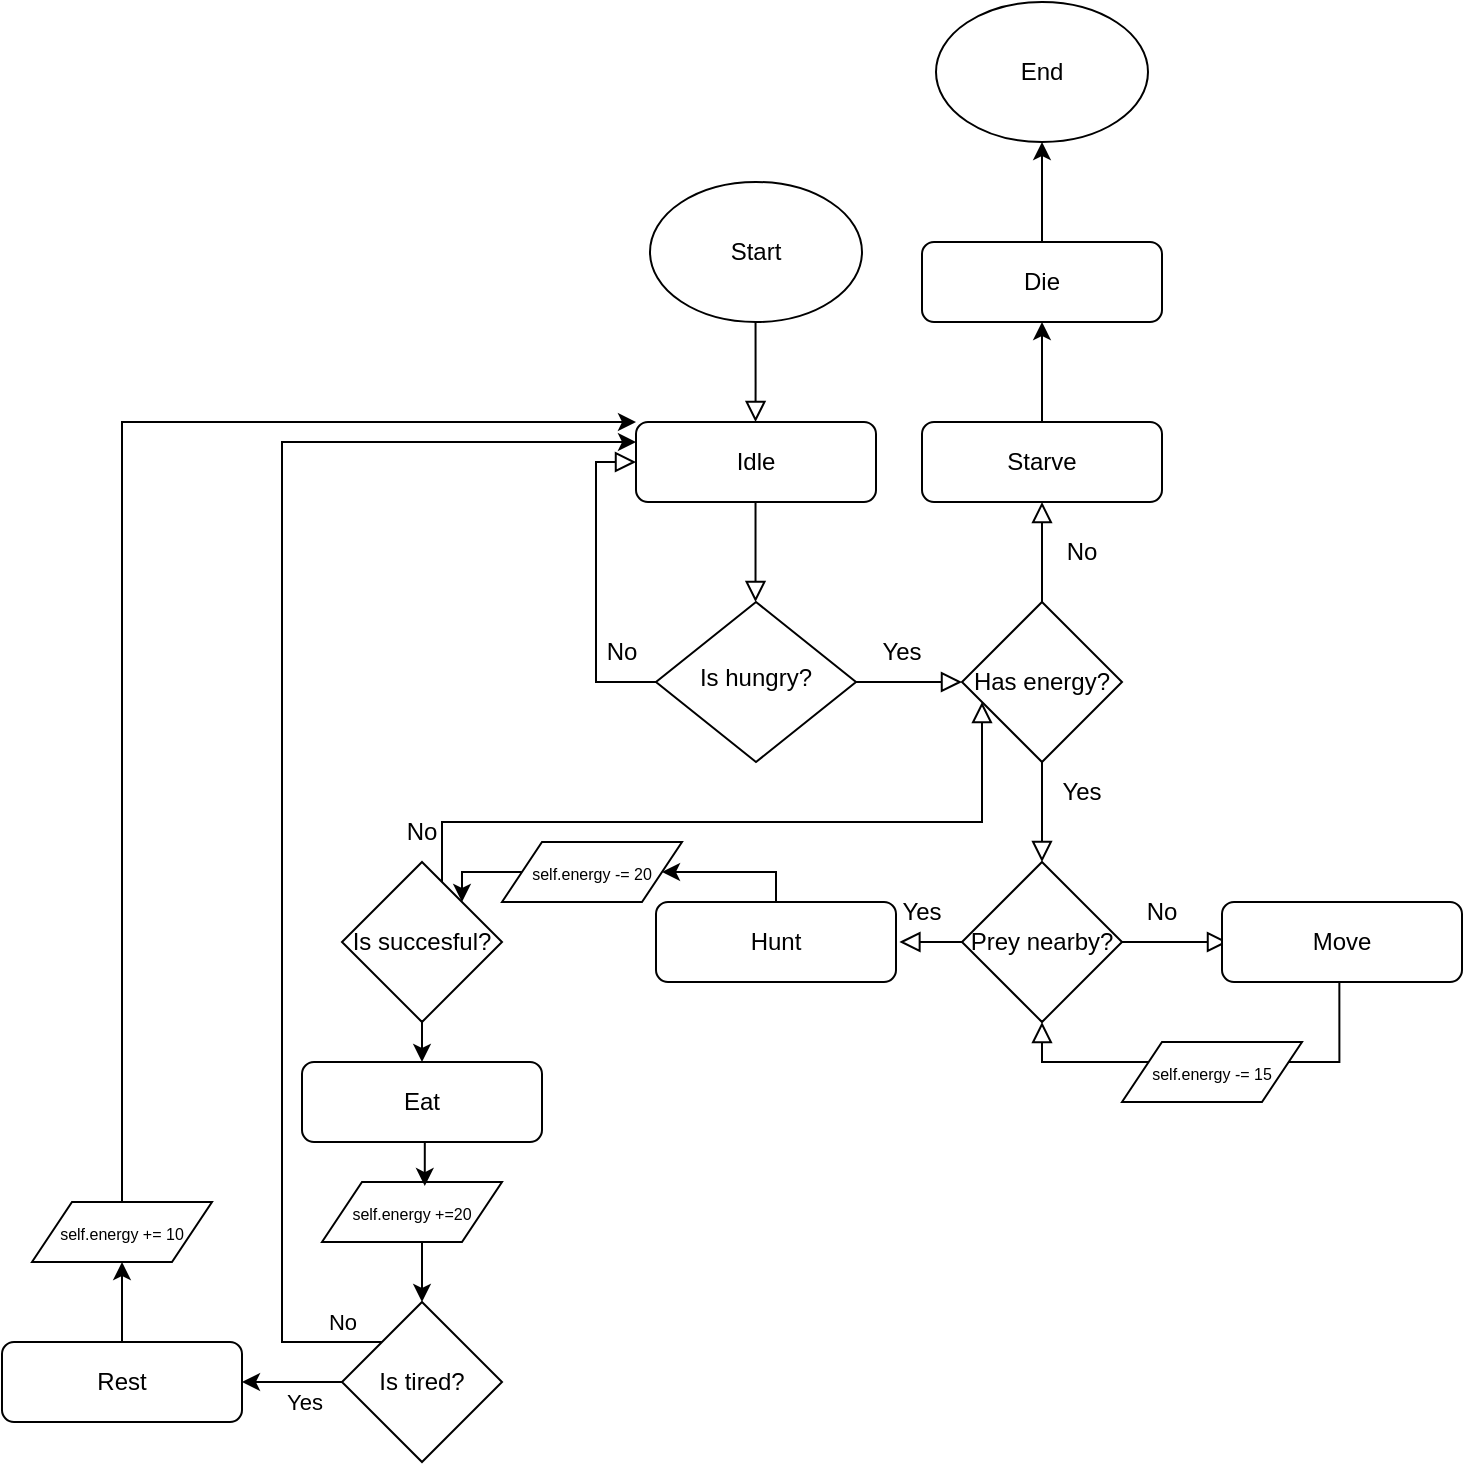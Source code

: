 <mxfile version="24.1.0" type="github">
  <diagram id="C5RBs43oDa-KdzZeNtuy" name="Page-1">
    <mxGraphModel dx="882" dy="1607" grid="1" gridSize="10" guides="1" tooltips="1" connect="1" arrows="1" fold="1" page="1" pageScale="1" pageWidth="827" pageHeight="1169" math="0" shadow="0">
      <root>
        <mxCell id="WIyWlLk6GJQsqaUBKTNV-0" />
        <mxCell id="WIyWlLk6GJQsqaUBKTNV-1" parent="WIyWlLk6GJQsqaUBKTNV-0" />
        <mxCell id="gS6Oala8xvdT10nPS12B-0" value="" style="ellipse;whiteSpace=wrap;html=1;" vertex="1" parent="WIyWlLk6GJQsqaUBKTNV-1">
          <mxGeometry x="354" y="-70" width="106" height="70" as="geometry" />
        </mxCell>
        <mxCell id="gS6Oala8xvdT10nPS12B-1" value="Start" style="text;html=1;align=center;verticalAlign=middle;whiteSpace=wrap;rounded=0;" vertex="1" parent="WIyWlLk6GJQsqaUBKTNV-1">
          <mxGeometry x="379" y="-50" width="56" height="30" as="geometry" />
        </mxCell>
        <mxCell id="gS6Oala8xvdT10nPS12B-2" value="Idle" style="rounded=1;whiteSpace=wrap;html=1;fontSize=12;glass=0;strokeWidth=1;shadow=0;" vertex="1" parent="WIyWlLk6GJQsqaUBKTNV-1">
          <mxGeometry x="347" y="50" width="120" height="40" as="geometry" />
        </mxCell>
        <mxCell id="gS6Oala8xvdT10nPS12B-4" value="Is hungry?" style="rhombus;whiteSpace=wrap;html=1;shadow=0;fontFamily=Helvetica;fontSize=12;align=center;strokeWidth=1;spacing=6;spacingTop=-4;" vertex="1" parent="WIyWlLk6GJQsqaUBKTNV-1">
          <mxGeometry x="357" y="140" width="100" height="80" as="geometry" />
        </mxCell>
        <mxCell id="gS6Oala8xvdT10nPS12B-5" value="" style="rounded=0;html=1;jettySize=auto;orthogonalLoop=1;fontSize=11;endArrow=block;endFill=0;endSize=8;strokeWidth=1;shadow=0;labelBackgroundColor=none;edgeStyle=orthogonalEdgeStyle;" edge="1" parent="WIyWlLk6GJQsqaUBKTNV-1">
          <mxGeometry relative="1" as="geometry">
            <mxPoint x="406.77" as="sourcePoint" />
            <mxPoint x="406.77" y="50" as="targetPoint" />
            <Array as="points">
              <mxPoint x="407" y="30" />
              <mxPoint x="407" y="30" />
            </Array>
          </mxGeometry>
        </mxCell>
        <mxCell id="gS6Oala8xvdT10nPS12B-6" value="" style="rounded=0;html=1;jettySize=auto;orthogonalLoop=1;fontSize=11;endArrow=block;endFill=0;endSize=8;strokeWidth=1;shadow=0;labelBackgroundColor=none;edgeStyle=orthogonalEdgeStyle;" edge="1" parent="WIyWlLk6GJQsqaUBKTNV-1">
          <mxGeometry relative="1" as="geometry">
            <mxPoint x="406.76" y="90" as="sourcePoint" />
            <mxPoint x="406.76" y="140" as="targetPoint" />
          </mxGeometry>
        </mxCell>
        <mxCell id="gS6Oala8xvdT10nPS12B-7" value="" style="rounded=0;html=1;jettySize=auto;orthogonalLoop=1;fontSize=11;endArrow=block;endFill=0;endSize=8;strokeWidth=1;shadow=0;labelBackgroundColor=none;edgeStyle=orthogonalEdgeStyle;entryX=0;entryY=0.5;entryDx=0;entryDy=0;exitX=0;exitY=0.5;exitDx=0;exitDy=0;" edge="1" parent="WIyWlLk6GJQsqaUBKTNV-1" source="gS6Oala8xvdT10nPS12B-4" target="gS6Oala8xvdT10nPS12B-2">
          <mxGeometry relative="1" as="geometry">
            <mxPoint x="280" y="20" as="sourcePoint" />
            <mxPoint x="280" y="70" as="targetPoint" />
          </mxGeometry>
        </mxCell>
        <mxCell id="gS6Oala8xvdT10nPS12B-8" value="No" style="text;html=1;align=center;verticalAlign=middle;whiteSpace=wrap;rounded=0;" vertex="1" parent="WIyWlLk6GJQsqaUBKTNV-1">
          <mxGeometry x="310" y="150" width="60" height="30" as="geometry" />
        </mxCell>
        <mxCell id="gS6Oala8xvdT10nPS12B-9" value="Has energy?" style="rhombus;whiteSpace=wrap;html=1;" vertex="1" parent="WIyWlLk6GJQsqaUBKTNV-1">
          <mxGeometry x="510" y="140" width="80" height="80" as="geometry" />
        </mxCell>
        <mxCell id="gS6Oala8xvdT10nPS12B-10" value="" style="rounded=0;html=1;jettySize=auto;orthogonalLoop=1;fontSize=11;endArrow=block;endFill=0;endSize=8;strokeWidth=1;shadow=0;labelBackgroundColor=none;edgeStyle=orthogonalEdgeStyle;" edge="1" parent="WIyWlLk6GJQsqaUBKTNV-1">
          <mxGeometry relative="1" as="geometry">
            <mxPoint x="457" y="180" as="sourcePoint" />
            <mxPoint x="510" y="180" as="targetPoint" />
            <Array as="points">
              <mxPoint x="457" y="180" />
            </Array>
          </mxGeometry>
        </mxCell>
        <mxCell id="gS6Oala8xvdT10nPS12B-12" value="Yes" style="text;html=1;align=center;verticalAlign=middle;whiteSpace=wrap;rounded=0;" vertex="1" parent="WIyWlLk6GJQsqaUBKTNV-1">
          <mxGeometry x="450" y="150" width="60" height="30" as="geometry" />
        </mxCell>
        <mxCell id="gS6Oala8xvdT10nPS12B-55" style="edgeStyle=orthogonalEdgeStyle;rounded=0;orthogonalLoop=1;jettySize=auto;html=1;exitX=0.5;exitY=0;exitDx=0;exitDy=0;entryX=0.5;entryY=1;entryDx=0;entryDy=0;" edge="1" parent="WIyWlLk6GJQsqaUBKTNV-1" source="gS6Oala8xvdT10nPS12B-14" target="gS6Oala8xvdT10nPS12B-54">
          <mxGeometry relative="1" as="geometry" />
        </mxCell>
        <mxCell id="gS6Oala8xvdT10nPS12B-14" value="Starve" style="rounded=1;whiteSpace=wrap;html=1;fontSize=12;glass=0;strokeWidth=1;shadow=0;" vertex="1" parent="WIyWlLk6GJQsqaUBKTNV-1">
          <mxGeometry x="490" y="50" width="120" height="40" as="geometry" />
        </mxCell>
        <mxCell id="gS6Oala8xvdT10nPS12B-15" value="" style="rounded=0;html=1;jettySize=auto;orthogonalLoop=1;fontSize=11;endArrow=block;endFill=0;endSize=8;strokeWidth=1;shadow=0;labelBackgroundColor=none;edgeStyle=orthogonalEdgeStyle;entryX=0.5;entryY=1;entryDx=0;entryDy=0;exitX=0.5;exitY=0;exitDx=0;exitDy=0;" edge="1" parent="WIyWlLk6GJQsqaUBKTNV-1" source="gS6Oala8xvdT10nPS12B-9" target="gS6Oala8xvdT10nPS12B-14">
          <mxGeometry relative="1" as="geometry">
            <mxPoint x="549.81" y="90" as="sourcePoint" />
            <mxPoint x="549.81" y="140" as="targetPoint" />
          </mxGeometry>
        </mxCell>
        <mxCell id="gS6Oala8xvdT10nPS12B-16" value="No" style="text;html=1;align=center;verticalAlign=middle;whiteSpace=wrap;rounded=0;" vertex="1" parent="WIyWlLk6GJQsqaUBKTNV-1">
          <mxGeometry x="540" y="100" width="60" height="30" as="geometry" />
        </mxCell>
        <mxCell id="gS6Oala8xvdT10nPS12B-61" style="edgeStyle=orthogonalEdgeStyle;rounded=0;orthogonalLoop=1;jettySize=auto;html=1;exitX=0.5;exitY=0;exitDx=0;exitDy=0;entryX=1;entryY=0.5;entryDx=0;entryDy=0;" edge="1" parent="WIyWlLk6GJQsqaUBKTNV-1" source="gS6Oala8xvdT10nPS12B-17" target="gS6Oala8xvdT10nPS12B-59">
          <mxGeometry relative="1" as="geometry">
            <Array as="points">
              <mxPoint x="417" y="275" />
            </Array>
          </mxGeometry>
        </mxCell>
        <mxCell id="gS6Oala8xvdT10nPS12B-17" value="Hunt" style="rounded=1;whiteSpace=wrap;html=1;fontSize=12;glass=0;strokeWidth=1;shadow=0;" vertex="1" parent="WIyWlLk6GJQsqaUBKTNV-1">
          <mxGeometry x="357" y="290" width="120" height="40" as="geometry" />
        </mxCell>
        <mxCell id="gS6Oala8xvdT10nPS12B-20" value="Prey nearby?" style="rhombus;whiteSpace=wrap;html=1;" vertex="1" parent="WIyWlLk6GJQsqaUBKTNV-1">
          <mxGeometry x="510" y="270" width="80" height="80" as="geometry" />
        </mxCell>
        <mxCell id="gS6Oala8xvdT10nPS12B-21" value="" style="rounded=0;html=1;jettySize=auto;orthogonalLoop=1;fontSize=11;endArrow=block;endFill=0;endSize=8;strokeWidth=1;shadow=0;labelBackgroundColor=none;edgeStyle=orthogonalEdgeStyle;entryX=0.5;entryY=0;entryDx=0;entryDy=0;" edge="1" parent="WIyWlLk6GJQsqaUBKTNV-1" target="gS6Oala8xvdT10nPS12B-20">
          <mxGeometry relative="1" as="geometry">
            <mxPoint x="550" y="220" as="sourcePoint" />
            <mxPoint x="600" y="220" as="targetPoint" />
            <Array as="points">
              <mxPoint x="550" y="220" />
            </Array>
          </mxGeometry>
        </mxCell>
        <mxCell id="gS6Oala8xvdT10nPS12B-22" value="" style="rounded=0;html=1;jettySize=auto;orthogonalLoop=1;fontSize=11;endArrow=block;endFill=0;endSize=8;strokeWidth=1;shadow=0;labelBackgroundColor=none;edgeStyle=orthogonalEdgeStyle;exitX=0;exitY=0.5;exitDx=0;exitDy=0;entryX=0.311;entryY=0.973;entryDx=0;entryDy=0;entryPerimeter=0;" edge="1" parent="WIyWlLk6GJQsqaUBKTNV-1" source="gS6Oala8xvdT10nPS12B-20" target="gS6Oala8xvdT10nPS12B-23">
          <mxGeometry relative="1" as="geometry">
            <mxPoint x="500" y="330" as="sourcePoint" />
            <mxPoint x="460" y="310" as="targetPoint" />
            <Array as="points" />
          </mxGeometry>
        </mxCell>
        <mxCell id="gS6Oala8xvdT10nPS12B-23" value="Yes" style="text;html=1;align=center;verticalAlign=middle;whiteSpace=wrap;rounded=0;" vertex="1" parent="WIyWlLk6GJQsqaUBKTNV-1">
          <mxGeometry x="460" y="280" width="60" height="30" as="geometry" />
        </mxCell>
        <mxCell id="gS6Oala8xvdT10nPS12B-24" value="" style="rounded=0;html=1;jettySize=auto;orthogonalLoop=1;fontSize=11;endArrow=block;endFill=0;endSize=8;strokeWidth=1;shadow=0;labelBackgroundColor=none;edgeStyle=orthogonalEdgeStyle;" edge="1" parent="WIyWlLk6GJQsqaUBKTNV-1">
          <mxGeometry relative="1" as="geometry">
            <mxPoint x="590" y="310" as="sourcePoint" />
            <mxPoint x="643" y="310" as="targetPoint" />
            <Array as="points">
              <mxPoint x="590" y="310" />
            </Array>
          </mxGeometry>
        </mxCell>
        <mxCell id="gS6Oala8xvdT10nPS12B-25" value="No" style="text;html=1;align=center;verticalAlign=middle;whiteSpace=wrap;rounded=0;" vertex="1" parent="WIyWlLk6GJQsqaUBKTNV-1">
          <mxGeometry x="580" y="280" width="60" height="30" as="geometry" />
        </mxCell>
        <mxCell id="gS6Oala8xvdT10nPS12B-26" value="Move" style="rounded=1;whiteSpace=wrap;html=1;fontSize=12;glass=0;strokeWidth=1;shadow=0;" vertex="1" parent="WIyWlLk6GJQsqaUBKTNV-1">
          <mxGeometry x="640" y="290" width="120" height="40" as="geometry" />
        </mxCell>
        <mxCell id="gS6Oala8xvdT10nPS12B-28" value="" style="rounded=0;html=1;jettySize=auto;orthogonalLoop=1;fontSize=11;endArrow=block;endFill=0;endSize=8;strokeWidth=1;shadow=0;labelBackgroundColor=none;edgeStyle=orthogonalEdgeStyle;entryX=0.5;entryY=1;entryDx=0;entryDy=0;exitX=0.489;exitY=1.006;exitDx=0;exitDy=0;exitPerimeter=0;" edge="1" parent="WIyWlLk6GJQsqaUBKTNV-1" source="gS6Oala8xvdT10nPS12B-26" target="gS6Oala8xvdT10nPS12B-20">
          <mxGeometry relative="1" as="geometry">
            <mxPoint x="700" y="370" as="sourcePoint" />
            <mxPoint x="670" y="440" as="targetPoint" />
            <Array as="points">
              <mxPoint x="699" y="370" />
              <mxPoint x="550" y="370" />
            </Array>
          </mxGeometry>
        </mxCell>
        <mxCell id="gS6Oala8xvdT10nPS12B-30" value="Yes" style="text;html=1;align=center;verticalAlign=middle;whiteSpace=wrap;rounded=0;" vertex="1" parent="WIyWlLk6GJQsqaUBKTNV-1">
          <mxGeometry x="540" y="220" width="60" height="30" as="geometry" />
        </mxCell>
        <mxCell id="gS6Oala8xvdT10nPS12B-46" style="edgeStyle=orthogonalEdgeStyle;rounded=0;orthogonalLoop=1;jettySize=auto;html=1;exitX=0.5;exitY=1;exitDx=0;exitDy=0;entryX=0.5;entryY=0;entryDx=0;entryDy=0;" edge="1" parent="WIyWlLk6GJQsqaUBKTNV-1" source="gS6Oala8xvdT10nPS12B-31" target="gS6Oala8xvdT10nPS12B-45">
          <mxGeometry relative="1" as="geometry" />
        </mxCell>
        <mxCell id="gS6Oala8xvdT10nPS12B-31" value="Is succesful?" style="rhombus;whiteSpace=wrap;html=1;" vertex="1" parent="WIyWlLk6GJQsqaUBKTNV-1">
          <mxGeometry x="200" y="270" width="80" height="80" as="geometry" />
        </mxCell>
        <mxCell id="gS6Oala8xvdT10nPS12B-34" value="" style="rounded=0;html=1;jettySize=auto;orthogonalLoop=1;fontSize=11;endArrow=block;endFill=0;endSize=8;strokeWidth=1;shadow=0;labelBackgroundColor=none;edgeStyle=orthogonalEdgeStyle;entryX=0;entryY=1;entryDx=0;entryDy=0;exitX=1;exitY=0;exitDx=0;exitDy=0;" edge="1" parent="WIyWlLk6GJQsqaUBKTNV-1">
          <mxGeometry relative="1" as="geometry">
            <mxPoint x="250.0" y="280" as="sourcePoint" />
            <mxPoint x="520" y="190" as="targetPoint" />
            <Array as="points">
              <mxPoint x="250" y="250" />
              <mxPoint x="520" y="250" />
            </Array>
          </mxGeometry>
        </mxCell>
        <mxCell id="gS6Oala8xvdT10nPS12B-36" value="No" style="text;html=1;align=center;verticalAlign=middle;whiteSpace=wrap;rounded=0;" vertex="1" parent="WIyWlLk6GJQsqaUBKTNV-1">
          <mxGeometry x="210" y="240" width="60" height="30" as="geometry" />
        </mxCell>
        <mxCell id="gS6Oala8xvdT10nPS12B-37" value="End" style="ellipse;whiteSpace=wrap;html=1;" vertex="1" parent="WIyWlLk6GJQsqaUBKTNV-1">
          <mxGeometry x="497" y="-160" width="106" height="70" as="geometry" />
        </mxCell>
        <mxCell id="gS6Oala8xvdT10nPS12B-52" style="edgeStyle=orthogonalEdgeStyle;rounded=0;orthogonalLoop=1;jettySize=auto;html=1;entryX=0;entryY=0;entryDx=0;entryDy=0;" edge="1" parent="WIyWlLk6GJQsqaUBKTNV-1" target="gS6Oala8xvdT10nPS12B-2">
          <mxGeometry relative="1" as="geometry">
            <mxPoint x="90" y="440" as="sourcePoint" />
            <Array as="points">
              <mxPoint x="90" y="50" />
            </Array>
          </mxGeometry>
        </mxCell>
        <mxCell id="gS6Oala8xvdT10nPS12B-67" style="edgeStyle=orthogonalEdgeStyle;rounded=0;orthogonalLoop=1;jettySize=auto;html=1;exitX=0.5;exitY=0;exitDx=0;exitDy=0;entryX=0.5;entryY=1;entryDx=0;entryDy=0;" edge="1" parent="WIyWlLk6GJQsqaUBKTNV-1" source="gS6Oala8xvdT10nPS12B-41" target="gS6Oala8xvdT10nPS12B-66">
          <mxGeometry relative="1" as="geometry" />
        </mxCell>
        <mxCell id="gS6Oala8xvdT10nPS12B-41" value="Rest" style="rounded=1;whiteSpace=wrap;html=1;fontSize=12;glass=0;strokeWidth=1;shadow=0;" vertex="1" parent="WIyWlLk6GJQsqaUBKTNV-1">
          <mxGeometry x="30" y="510" width="120" height="40" as="geometry" />
        </mxCell>
        <mxCell id="gS6Oala8xvdT10nPS12B-48" style="edgeStyle=orthogonalEdgeStyle;rounded=0;orthogonalLoop=1;jettySize=auto;html=1;exitX=0.5;exitY=1;exitDx=0;exitDy=0;entryX=0.5;entryY=1;entryDx=0;entryDy=0;" edge="1" parent="WIyWlLk6GJQsqaUBKTNV-1" source="gS6Oala8xvdT10nPS12B-45" target="gS6Oala8xvdT10nPS12B-45">
          <mxGeometry relative="1" as="geometry" />
        </mxCell>
        <mxCell id="gS6Oala8xvdT10nPS12B-45" value="Eat" style="rounded=1;whiteSpace=wrap;html=1;fontSize=12;glass=0;strokeWidth=1;shadow=0;" vertex="1" parent="WIyWlLk6GJQsqaUBKTNV-1">
          <mxGeometry x="180" y="370" width="120" height="40" as="geometry" />
        </mxCell>
        <mxCell id="gS6Oala8xvdT10nPS12B-49" style="edgeStyle=orthogonalEdgeStyle;rounded=0;orthogonalLoop=1;jettySize=auto;html=1;exitX=0;exitY=0.5;exitDx=0;exitDy=0;entryX=1;entryY=0.5;entryDx=0;entryDy=0;" edge="1" parent="WIyWlLk6GJQsqaUBKTNV-1" source="gS6Oala8xvdT10nPS12B-47" target="gS6Oala8xvdT10nPS12B-41">
          <mxGeometry relative="1" as="geometry" />
        </mxCell>
        <mxCell id="gS6Oala8xvdT10nPS12B-50" value="Yes" style="edgeLabel;html=1;align=center;verticalAlign=middle;resizable=0;points=[];" vertex="1" connectable="0" parent="gS6Oala8xvdT10nPS12B-49">
          <mxGeometry x="-0.053" y="2" relative="1" as="geometry">
            <mxPoint x="4" y="8" as="offset" />
          </mxGeometry>
        </mxCell>
        <mxCell id="gS6Oala8xvdT10nPS12B-51" style="edgeStyle=orthogonalEdgeStyle;rounded=0;orthogonalLoop=1;jettySize=auto;html=1;exitX=0;exitY=0;exitDx=0;exitDy=0;entryX=0;entryY=0.25;entryDx=0;entryDy=0;" edge="1" parent="WIyWlLk6GJQsqaUBKTNV-1" source="gS6Oala8xvdT10nPS12B-47" target="gS6Oala8xvdT10nPS12B-2">
          <mxGeometry relative="1" as="geometry">
            <Array as="points">
              <mxPoint x="170" y="510" />
              <mxPoint x="170" y="60" />
            </Array>
          </mxGeometry>
        </mxCell>
        <mxCell id="gS6Oala8xvdT10nPS12B-53" value="No" style="edgeLabel;html=1;align=center;verticalAlign=middle;resizable=0;points=[];" vertex="1" connectable="0" parent="gS6Oala8xvdT10nPS12B-51">
          <mxGeometry x="-0.911" y="-2" relative="1" as="geometry">
            <mxPoint x="10" y="-8" as="offset" />
          </mxGeometry>
        </mxCell>
        <mxCell id="gS6Oala8xvdT10nPS12B-47" value="Is tired?" style="rhombus;whiteSpace=wrap;html=1;" vertex="1" parent="WIyWlLk6GJQsqaUBKTNV-1">
          <mxGeometry x="200" y="490" width="80" height="80" as="geometry" />
        </mxCell>
        <mxCell id="gS6Oala8xvdT10nPS12B-54" value="Die" style="rounded=1;whiteSpace=wrap;html=1;fontSize=12;glass=0;strokeWidth=1;shadow=0;" vertex="1" parent="WIyWlLk6GJQsqaUBKTNV-1">
          <mxGeometry x="490" y="-40" width="120" height="40" as="geometry" />
        </mxCell>
        <mxCell id="gS6Oala8xvdT10nPS12B-56" style="edgeStyle=orthogonalEdgeStyle;rounded=0;orthogonalLoop=1;jettySize=auto;html=1;exitX=0.5;exitY=0;exitDx=0;exitDy=0;entryX=0.5;entryY=1;entryDx=0;entryDy=0;" edge="1" parent="WIyWlLk6GJQsqaUBKTNV-1" source="gS6Oala8xvdT10nPS12B-54" target="gS6Oala8xvdT10nPS12B-37">
          <mxGeometry relative="1" as="geometry" />
        </mxCell>
        <mxCell id="gS6Oala8xvdT10nPS12B-57" value="&lt;font style=&quot;font-size: 8px;&quot;&gt;self.energy -= 15&lt;/font&gt;" style="shape=parallelogram;perimeter=parallelogramPerimeter;whiteSpace=wrap;html=1;fixedSize=1;" vertex="1" parent="WIyWlLk6GJQsqaUBKTNV-1">
          <mxGeometry x="590" y="360" width="90" height="30" as="geometry" />
        </mxCell>
        <mxCell id="gS6Oala8xvdT10nPS12B-60" style="edgeStyle=orthogonalEdgeStyle;rounded=0;orthogonalLoop=1;jettySize=auto;html=1;exitX=0;exitY=0.5;exitDx=0;exitDy=0;entryX=1;entryY=0;entryDx=0;entryDy=0;" edge="1" parent="WIyWlLk6GJQsqaUBKTNV-1" source="gS6Oala8xvdT10nPS12B-59" target="gS6Oala8xvdT10nPS12B-31">
          <mxGeometry relative="1" as="geometry" />
        </mxCell>
        <mxCell id="gS6Oala8xvdT10nPS12B-59" value="&lt;font style=&quot;font-size: 8px;&quot;&gt;self.energy -= 20&lt;br&gt;&lt;/font&gt;" style="shape=parallelogram;perimeter=parallelogramPerimeter;whiteSpace=wrap;html=1;fixedSize=1;" vertex="1" parent="WIyWlLk6GJQsqaUBKTNV-1">
          <mxGeometry x="280" y="260" width="90" height="30" as="geometry" />
        </mxCell>
        <mxCell id="gS6Oala8xvdT10nPS12B-65" style="edgeStyle=orthogonalEdgeStyle;rounded=0;orthogonalLoop=1;jettySize=auto;html=1;exitX=0.5;exitY=1;exitDx=0;exitDy=0;entryX=0.5;entryY=0;entryDx=0;entryDy=0;" edge="1" parent="WIyWlLk6GJQsqaUBKTNV-1" source="gS6Oala8xvdT10nPS12B-62" target="gS6Oala8xvdT10nPS12B-47">
          <mxGeometry relative="1" as="geometry" />
        </mxCell>
        <mxCell id="gS6Oala8xvdT10nPS12B-62" value="&lt;font style=&quot;font-size: 8px;&quot;&gt;self.energy +=20&lt;br&gt;&lt;/font&gt;" style="shape=parallelogram;perimeter=parallelogramPerimeter;whiteSpace=wrap;html=1;fixedSize=1;" vertex="1" parent="WIyWlLk6GJQsqaUBKTNV-1">
          <mxGeometry x="190" y="430" width="90" height="30" as="geometry" />
        </mxCell>
        <mxCell id="gS6Oala8xvdT10nPS12B-64" style="edgeStyle=orthogonalEdgeStyle;rounded=0;orthogonalLoop=1;jettySize=auto;html=1;exitX=0.5;exitY=1;exitDx=0;exitDy=0;entryX=0.571;entryY=0.067;entryDx=0;entryDy=0;entryPerimeter=0;" edge="1" parent="WIyWlLk6GJQsqaUBKTNV-1" source="gS6Oala8xvdT10nPS12B-45" target="gS6Oala8xvdT10nPS12B-62">
          <mxGeometry relative="1" as="geometry" />
        </mxCell>
        <mxCell id="gS6Oala8xvdT10nPS12B-66" value="&lt;font style=&quot;font-size: 8px;&quot;&gt;self.energy += 10&lt;/font&gt;" style="shape=parallelogram;perimeter=parallelogramPerimeter;whiteSpace=wrap;html=1;fixedSize=1;" vertex="1" parent="WIyWlLk6GJQsqaUBKTNV-1">
          <mxGeometry x="45" y="440" width="90" height="30" as="geometry" />
        </mxCell>
      </root>
    </mxGraphModel>
  </diagram>
</mxfile>
